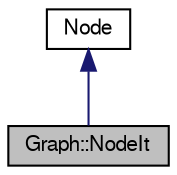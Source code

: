 digraph "Graph::NodeIt"
{
 // LATEX_PDF_SIZE
  edge [fontname="FreeSans",fontsize="10",labelfontname="FreeSans",labelfontsize="10"];
  node [fontname="FreeSans",fontsize="10",shape=record];
  Node0 [label="Graph::NodeIt",height=0.2,width=0.4,color="black", fillcolor="grey75", style="filled", fontcolor="black",tooltip="Iterator class for the nodes."];
  Node1 -> Node0 [dir="back",color="midnightblue",fontsize="10",style="solid",fontname="FreeSans"];
  Node1 [label="Node",height=0.2,width=0.4,color="black", fillcolor="white", style="filled",URL="$a04961.html",tooltip="The node type of the graph."];
}
